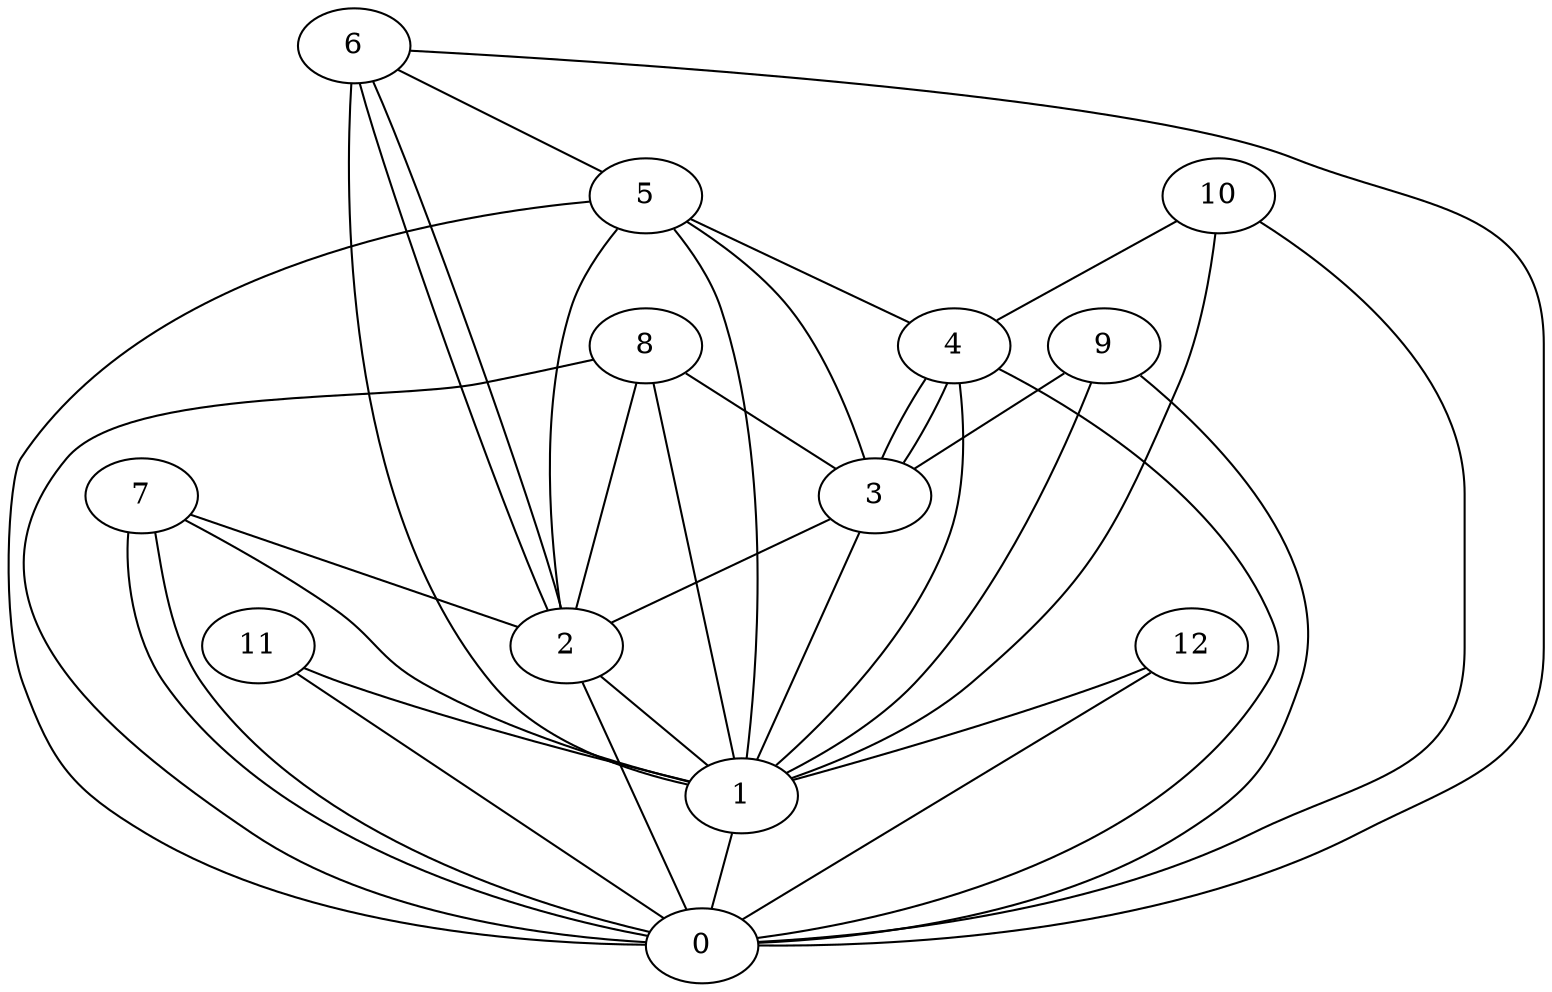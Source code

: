 graph G {
0;
1;
2;
3;
4;
5;
6;
7;
8;
9;
10;
11;
12;
12--0 ;
12--1 ;
11--1 ;
11--0 ;
10--4 ;
10--0 ;
10--1 ;
9--3 ;
9--1 ;
9--0 ;
8--3 ;
8--0 ;
8--2 ;
8--1 ;
7--0 ;
7--0 ;
7--1 ;
7--2 ;
6--5 ;
6--2 ;
6--2 ;
6--0 ;
6--1 ;
5--3 ;
5--2 ;
5--4 ;
5--0 ;
5--1 ;
4--3 ;
4--3 ;
4--1 ;
4--0 ;
3--1 ;
3--2 ;
2--0 ;
2--1 ;
1--0 ;
}
